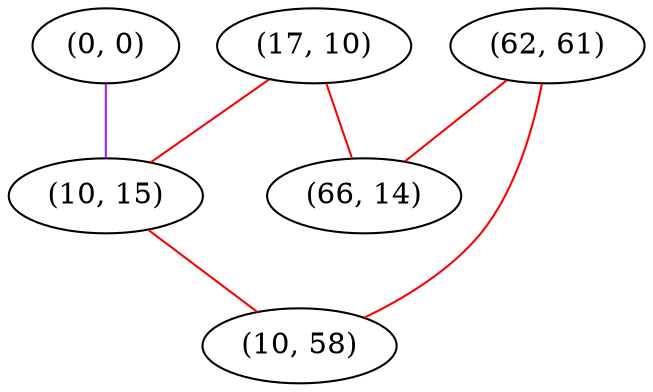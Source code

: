 graph "" {
"(0, 0)";
"(17, 10)";
"(62, 61)";
"(10, 15)";
"(10, 58)";
"(66, 14)";
"(0, 0)" -- "(10, 15)"  [color=purple, key=0, weight=4];
"(17, 10)" -- "(10, 15)"  [color=red, key=0, weight=1];
"(17, 10)" -- "(66, 14)"  [color=red, key=0, weight=1];
"(62, 61)" -- "(66, 14)"  [color=red, key=0, weight=1];
"(62, 61)" -- "(10, 58)"  [color=red, key=0, weight=1];
"(10, 15)" -- "(10, 58)"  [color=red, key=0, weight=1];
}

